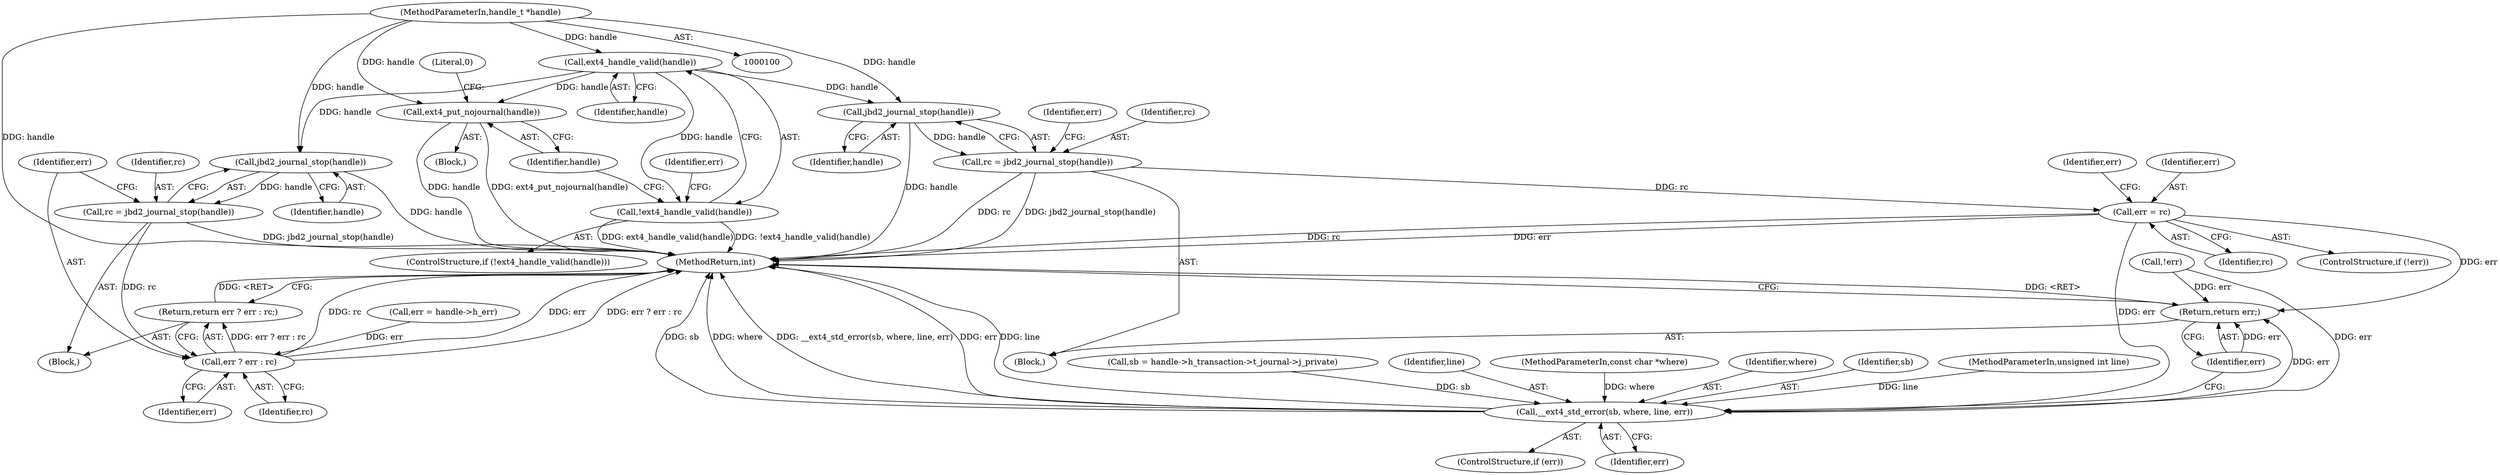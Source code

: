 digraph "0_linux_6934da9238da947628be83635e365df41064b09b@pointer" {
"1000103" [label="(MethodParameterIn,handle_t *handle)"];
"1000110" [label="(Call,ext4_handle_valid(handle))"];
"1000109" [label="(Call,!ext4_handle_valid(handle))"];
"1000113" [label="(Call,ext4_put_nojournal(handle))"];
"1000130" [label="(Call,jbd2_journal_stop(handle))"];
"1000128" [label="(Call,rc = jbd2_journal_stop(handle))"];
"1000133" [label="(Call,err ? err : rc)"];
"1000132" [label="(Return,return err ? err : rc;)"];
"1000148" [label="(Call,jbd2_journal_stop(handle))"];
"1000146" [label="(Call,rc = jbd2_journal_stop(handle))"];
"1000153" [label="(Call,err = rc)"];
"1000158" [label="(Call,__ext4_std_error(sb, where, line, err))"];
"1000163" [label="(Return,return err;)"];
"1000128" [label="(Call,rc = jbd2_journal_stop(handle))"];
"1000151" [label="(Call,!err)"];
"1000130" [label="(Call,jbd2_journal_stop(handle))"];
"1000137" [label="(Call,sb = handle->h_transaction->t_journal->j_private)"];
"1000155" [label="(Identifier,rc)"];
"1000157" [label="(Identifier,err)"];
"1000104" [label="(Block,)"];
"1000111" [label="(Identifier,handle)"];
"1000109" [label="(Call,!ext4_handle_valid(handle))"];
"1000117" [label="(Call,err = handle->h_err)"];
"1000165" [label="(MethodReturn,int)"];
"1000110" [label="(Call,ext4_handle_valid(handle))"];
"1000113" [label="(Call,ext4_put_nojournal(handle))"];
"1000161" [label="(Identifier,line)"];
"1000156" [label="(ControlStructure,if (err))"];
"1000164" [label="(Identifier,err)"];
"1000101" [label="(MethodParameterIn,const char *where)"];
"1000118" [label="(Identifier,err)"];
"1000136" [label="(Identifier,rc)"];
"1000148" [label="(Call,jbd2_journal_stop(handle))"];
"1000108" [label="(ControlStructure,if (!ext4_handle_valid(handle)))"];
"1000135" [label="(Identifier,err)"];
"1000147" [label="(Identifier,rc)"];
"1000160" [label="(Identifier,where)"];
"1000146" [label="(Call,rc = jbd2_journal_stop(handle))"];
"1000129" [label="(Identifier,rc)"];
"1000153" [label="(Call,err = rc)"];
"1000133" [label="(Call,err ? err : rc)"];
"1000131" [label="(Identifier,handle)"];
"1000159" [label="(Identifier,sb)"];
"1000127" [label="(Block,)"];
"1000162" [label="(Identifier,err)"];
"1000112" [label="(Block,)"];
"1000103" [label="(MethodParameterIn,handle_t *handle)"];
"1000163" [label="(Return,return err;)"];
"1000102" [label="(MethodParameterIn,unsigned int line)"];
"1000149" [label="(Identifier,handle)"];
"1000116" [label="(Literal,0)"];
"1000154" [label="(Identifier,err)"];
"1000134" [label="(Identifier,err)"];
"1000114" [label="(Identifier,handle)"];
"1000132" [label="(Return,return err ? err : rc;)"];
"1000152" [label="(Identifier,err)"];
"1000150" [label="(ControlStructure,if (!err))"];
"1000158" [label="(Call,__ext4_std_error(sb, where, line, err))"];
"1000103" -> "1000100"  [label="AST: "];
"1000103" -> "1000165"  [label="DDG: handle"];
"1000103" -> "1000110"  [label="DDG: handle"];
"1000103" -> "1000113"  [label="DDG: handle"];
"1000103" -> "1000130"  [label="DDG: handle"];
"1000103" -> "1000148"  [label="DDG: handle"];
"1000110" -> "1000109"  [label="AST: "];
"1000110" -> "1000111"  [label="CFG: "];
"1000111" -> "1000110"  [label="AST: "];
"1000109" -> "1000110"  [label="CFG: "];
"1000110" -> "1000109"  [label="DDG: handle"];
"1000110" -> "1000113"  [label="DDG: handle"];
"1000110" -> "1000130"  [label="DDG: handle"];
"1000110" -> "1000148"  [label="DDG: handle"];
"1000109" -> "1000108"  [label="AST: "];
"1000114" -> "1000109"  [label="CFG: "];
"1000118" -> "1000109"  [label="CFG: "];
"1000109" -> "1000165"  [label="DDG: ext4_handle_valid(handle)"];
"1000109" -> "1000165"  [label="DDG: !ext4_handle_valid(handle)"];
"1000113" -> "1000112"  [label="AST: "];
"1000113" -> "1000114"  [label="CFG: "];
"1000114" -> "1000113"  [label="AST: "];
"1000116" -> "1000113"  [label="CFG: "];
"1000113" -> "1000165"  [label="DDG: handle"];
"1000113" -> "1000165"  [label="DDG: ext4_put_nojournal(handle)"];
"1000130" -> "1000128"  [label="AST: "];
"1000130" -> "1000131"  [label="CFG: "];
"1000131" -> "1000130"  [label="AST: "];
"1000128" -> "1000130"  [label="CFG: "];
"1000130" -> "1000165"  [label="DDG: handle"];
"1000130" -> "1000128"  [label="DDG: handle"];
"1000128" -> "1000127"  [label="AST: "];
"1000129" -> "1000128"  [label="AST: "];
"1000134" -> "1000128"  [label="CFG: "];
"1000128" -> "1000165"  [label="DDG: jbd2_journal_stop(handle)"];
"1000128" -> "1000133"  [label="DDG: rc"];
"1000133" -> "1000132"  [label="AST: "];
"1000133" -> "1000135"  [label="CFG: "];
"1000133" -> "1000136"  [label="CFG: "];
"1000134" -> "1000133"  [label="AST: "];
"1000135" -> "1000133"  [label="AST: "];
"1000136" -> "1000133"  [label="AST: "];
"1000132" -> "1000133"  [label="CFG: "];
"1000133" -> "1000165"  [label="DDG: rc"];
"1000133" -> "1000165"  [label="DDG: err"];
"1000133" -> "1000165"  [label="DDG: err ? err : rc"];
"1000133" -> "1000132"  [label="DDG: err ? err : rc"];
"1000117" -> "1000133"  [label="DDG: err"];
"1000132" -> "1000127"  [label="AST: "];
"1000165" -> "1000132"  [label="CFG: "];
"1000132" -> "1000165"  [label="DDG: <RET>"];
"1000148" -> "1000146"  [label="AST: "];
"1000148" -> "1000149"  [label="CFG: "];
"1000149" -> "1000148"  [label="AST: "];
"1000146" -> "1000148"  [label="CFG: "];
"1000148" -> "1000165"  [label="DDG: handle"];
"1000148" -> "1000146"  [label="DDG: handle"];
"1000146" -> "1000104"  [label="AST: "];
"1000147" -> "1000146"  [label="AST: "];
"1000152" -> "1000146"  [label="CFG: "];
"1000146" -> "1000165"  [label="DDG: jbd2_journal_stop(handle)"];
"1000146" -> "1000165"  [label="DDG: rc"];
"1000146" -> "1000153"  [label="DDG: rc"];
"1000153" -> "1000150"  [label="AST: "];
"1000153" -> "1000155"  [label="CFG: "];
"1000154" -> "1000153"  [label="AST: "];
"1000155" -> "1000153"  [label="AST: "];
"1000157" -> "1000153"  [label="CFG: "];
"1000153" -> "1000165"  [label="DDG: err"];
"1000153" -> "1000165"  [label="DDG: rc"];
"1000153" -> "1000158"  [label="DDG: err"];
"1000153" -> "1000163"  [label="DDG: err"];
"1000158" -> "1000156"  [label="AST: "];
"1000158" -> "1000162"  [label="CFG: "];
"1000159" -> "1000158"  [label="AST: "];
"1000160" -> "1000158"  [label="AST: "];
"1000161" -> "1000158"  [label="AST: "];
"1000162" -> "1000158"  [label="AST: "];
"1000164" -> "1000158"  [label="CFG: "];
"1000158" -> "1000165"  [label="DDG: sb"];
"1000158" -> "1000165"  [label="DDG: where"];
"1000158" -> "1000165"  [label="DDG: __ext4_std_error(sb, where, line, err)"];
"1000158" -> "1000165"  [label="DDG: err"];
"1000158" -> "1000165"  [label="DDG: line"];
"1000137" -> "1000158"  [label="DDG: sb"];
"1000101" -> "1000158"  [label="DDG: where"];
"1000102" -> "1000158"  [label="DDG: line"];
"1000151" -> "1000158"  [label="DDG: err"];
"1000158" -> "1000163"  [label="DDG: err"];
"1000163" -> "1000104"  [label="AST: "];
"1000163" -> "1000164"  [label="CFG: "];
"1000164" -> "1000163"  [label="AST: "];
"1000165" -> "1000163"  [label="CFG: "];
"1000163" -> "1000165"  [label="DDG: <RET>"];
"1000164" -> "1000163"  [label="DDG: err"];
"1000151" -> "1000163"  [label="DDG: err"];
}
